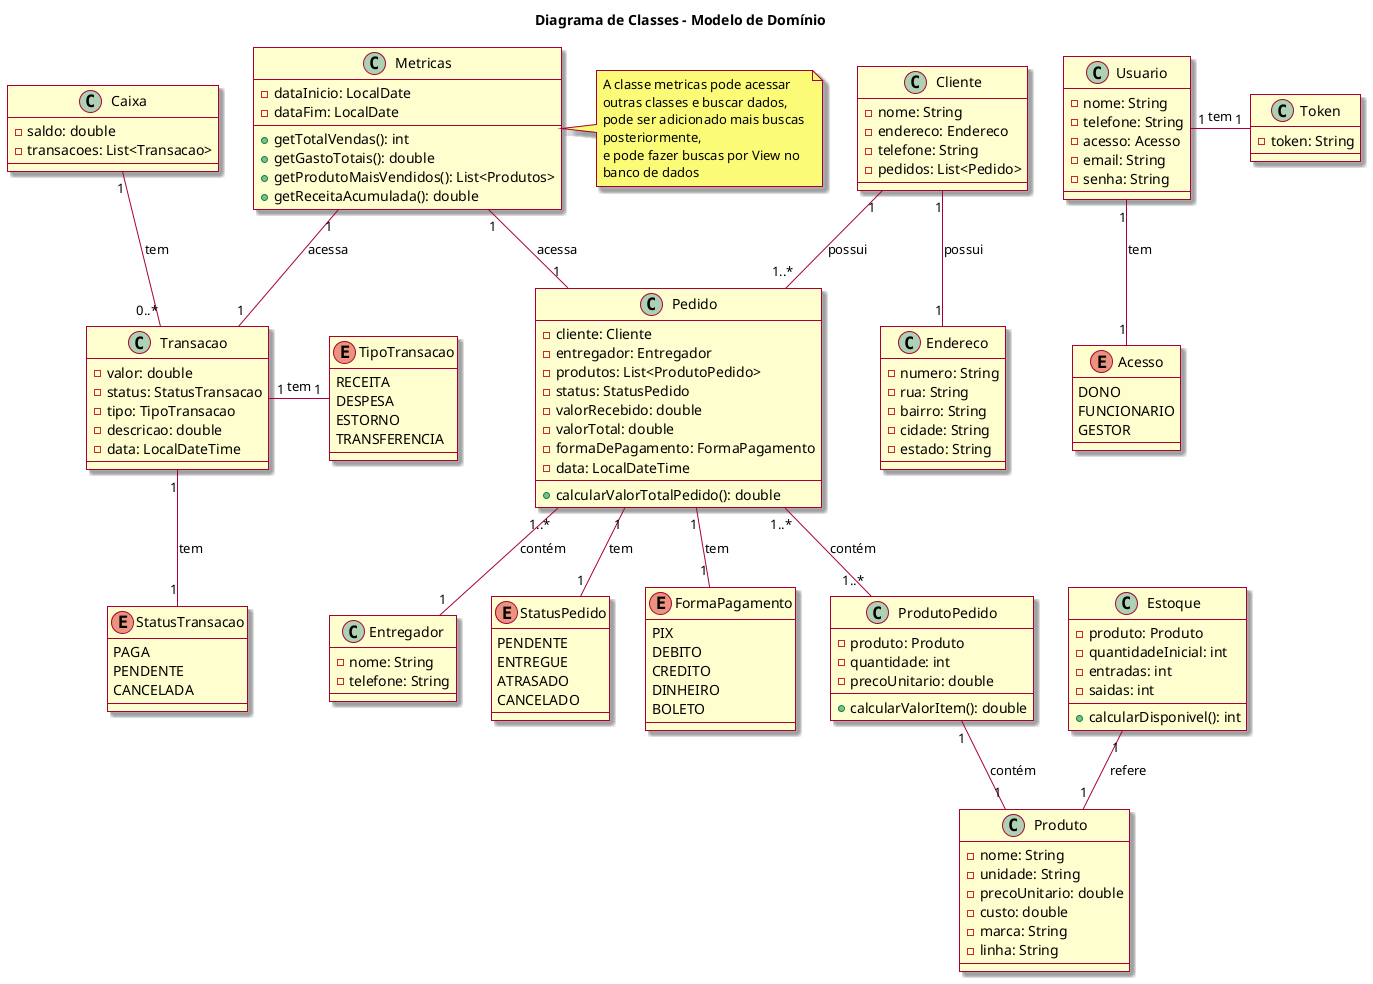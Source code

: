 @startuml Dominio
skin rose

title Diagrama de Classes - Modelo de Domínio

' Classes de Modelo
class Endereco {
  - numero: String
  - rua: String
  - bairro: String
  - cidade: String
  - estado: String
}


class Cliente {
  - nome: String
  - endereco: Endereco
  - telefone: String
  - pedidos: List<Pedido>
}

class Produto {
  - nome: String
  - unidade: String
  - precoUnitario: double
  - custo: double
  - marca: String
  - linha: String
}

class ProdutoPedido {
  - produto: Produto
  - quantidade: int
  - precoUnitario: double
  --
  + calcularValorItem(): double
}

class Pedido {
  - cliente: Cliente
  - entregador: Entregador
  - produtos: List<ProdutoPedido>
  - status: StatusPedido
  - valorRecebido: double
  - valorTotal: double
  - formaDePagamento: FormaPagamento
  - data: LocalDateTime
  --
  + calcularValorTotalPedido(): double
}

class Usuario {
  - nome: String
  - telefone: String
  - acesso: Acesso
  - email: String
  - senha: String
}

enum Acesso{
    DONO
    FUNCIONARIO
    GESTOR
}

class Token{
    - token: String
}

class Entregador {
  - nome: String
  - telefone: String
}

enum StatusPedido {
  PENDENTE
  ENTREGUE
  ATRASADO
  CANCELADO
}

enum FormaPagamento {
  PIX
  DEBITO
  CREDITO
  DINHEIRO
  BOLETO
}

class Estoque {
  - produto: Produto
  - quantidadeInicial: int
  - entradas: int
  - saidas: int
  --
  + calcularDisponivel(): int
}


class Caixa {
    - saldo: double
    - transacoes: List<Transacao>
}

class Transacao {
    - valor: double
    - status: StatusTransacao
    - tipo: TipoTransacao
    - descricao: double
    - data: LocalDateTime
}

enum TipoTransacao {
  RECEITA
  DESPESA
  ESTORNO
  TRANSFERENCIA
}

enum StatusTransacao {
  PAGA
  PENDENTE
  CANCELADA
}

class Metricas{
    - dataInicio: LocalDate
    - dataFim: LocalDate
    + getTotalVendas(): int
    + getGastoTotais(): double
    + getProdutoMaisVendidos(): List<Produtos>
    + getReceitaAcumulada(): double
}
note right of Metricas
  A classe metricas pode acessar
  outras classes e buscar dados,
  pode ser adicionado mais buscas 
  posteriormente,
  e pode fazer buscas por View no
  banco de dados
end note

Usuario "1" - "1" Token: tem
Usuario "1" -- "1" Acesso: tem

Cliente "1" -- "1..*" Pedido: possui
Cliente "1" -- "1" Endereco : possui
Pedido "1..*" -- "1" Entregador : contém
Pedido "1..*" -- "1..*" ProdutoPedido : contém
ProdutoPedido "1" -- "1" Produto : contém
Pedido "1" -- "1" StatusPedido : tem
Pedido "1" -- "1" FormaPagamento : tem
Estoque "1" -- "1" Produto : refere

Caixa "1"--"0..*" Transacao: tem
Transacao "1"-"1" TipoTransacao: tem
Transacao "1"--"1" StatusTransacao: tem
Metricas "1"--"1" Transacao: acessa
Metricas "1"--"1" Pedido: acessa

@enduml
